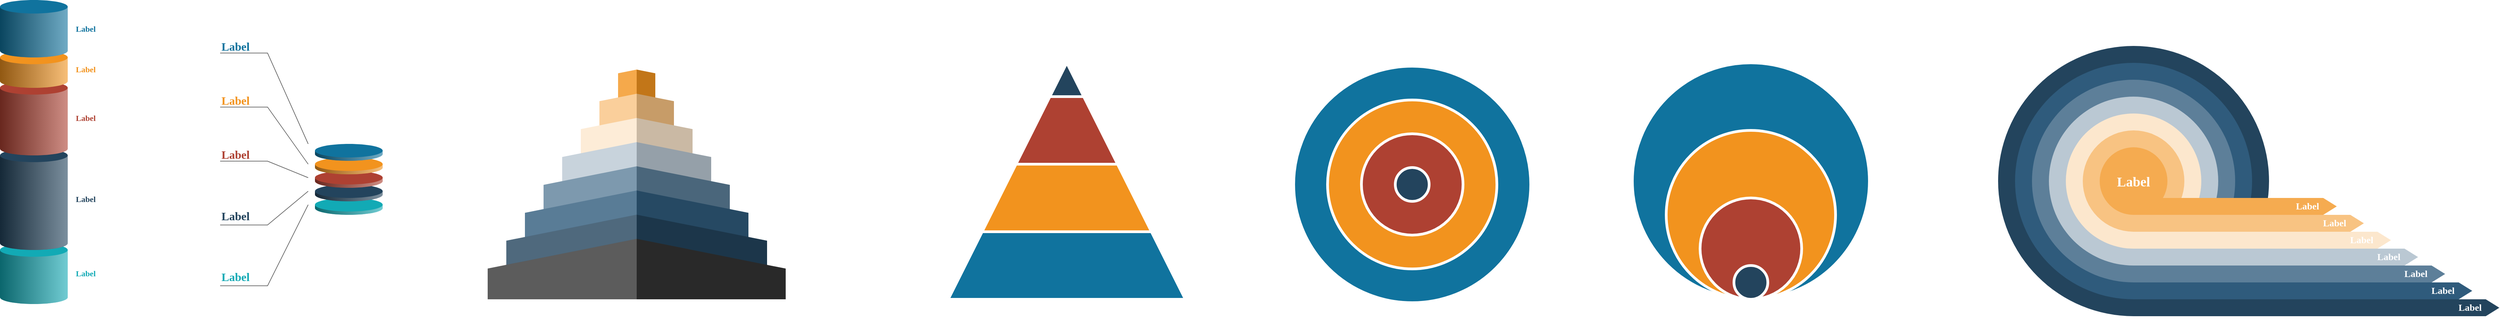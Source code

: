<mxfile version="20.0.1" type="device"><diagram id="7GRZNPqVlApApfF_GkvF" name="Page-1"><mxGraphModel dx="2293" dy="638" grid="1" gridSize="10" guides="1" tooltips="1" connect="1" arrows="1" fold="1" page="1" pageScale="1" pageWidth="1169" pageHeight="827" math="0" shadow="0"><root><mxCell id="0"/><mxCell id="1" parent="0"/><mxCell id="I9MGEZmgRZuABhGewhuA-1" value="" style="ellipse;html=1;strokeWidth=4;fillColor=#10739E;strokeColor=#ffffff;shadow=0;fontSize=10;fontColor=#FFFFFF;align=center;fontStyle=0;whiteSpace=wrap;spacing=10;sketch=0;fontFamily=Verdana;" vertex="1" parent="1"><mxGeometry x="810" y="475" width="350" height="350" as="geometry"/></mxCell><mxCell id="I9MGEZmgRZuABhGewhuA-2" value="" style="ellipse;html=1;strokeWidth=4;fillColor=#F2931E;strokeColor=#ffffff;shadow=0;fontSize=10;fontColor=#FFFFFF;align=center;fontStyle=0;whiteSpace=wrap;spacing=10;sketch=0;fontFamily=Verdana;" vertex="1" parent="1"><mxGeometry x="860" y="525" width="250" height="250" as="geometry"/></mxCell><mxCell id="I9MGEZmgRZuABhGewhuA-3" value="" style="ellipse;html=1;strokeWidth=4;fillColor=#AE4132;strokeColor=#ffffff;shadow=0;fontSize=10;fontColor=#FFFFFF;align=center;fontStyle=0;whiteSpace=wrap;spacing=10;sketch=0;fontFamily=Verdana;" vertex="1" parent="1"><mxGeometry x="910" y="575" width="150" height="150" as="geometry"/></mxCell><mxCell id="I9MGEZmgRZuABhGewhuA-4" value="" style="ellipse;html=1;strokeWidth=4;fillColor=#23445D;strokeColor=#ffffff;shadow=0;fontSize=10;fontColor=#FFFFFF;align=center;fontStyle=0;whiteSpace=wrap;spacing=10;sketch=0;fontFamily=Verdana;" vertex="1" parent="1"><mxGeometry x="960" y="625" width="50" height="50" as="geometry"/></mxCell><mxCell id="I9MGEZmgRZuABhGewhuA-5" value="" style="ellipse;html=1;strokeWidth=4;fillColor=#10739E;strokeColor=#ffffff;shadow=0;fontSize=10;fontColor=#FFFFFF;align=center;fontStyle=0;whiteSpace=wrap;spacing=10;sketch=0;fontFamily=Verdana;" vertex="1" parent="1"><mxGeometry x="1310" y="470" width="350" height="350" as="geometry"/></mxCell><mxCell id="I9MGEZmgRZuABhGewhuA-6" value="" style="ellipse;html=1;strokeWidth=4;fillColor=#F2931E;strokeColor=#ffffff;shadow=0;fontSize=10;fontColor=#FFFFFF;align=center;fontStyle=0;whiteSpace=wrap;spacing=10;sketch=0;fontFamily=Verdana;" vertex="1" parent="1"><mxGeometry x="1360" y="570" width="250" height="250" as="geometry"/></mxCell><mxCell id="I9MGEZmgRZuABhGewhuA-7" value="" style="ellipse;html=1;strokeWidth=4;fillColor=#AE4132;strokeColor=#ffffff;shadow=0;fontSize=10;fontColor=#FFFFFF;align=center;fontStyle=0;whiteSpace=wrap;spacing=10;sketch=0;fontFamily=Verdana;" vertex="1" parent="1"><mxGeometry x="1410" y="670" width="150" height="150" as="geometry"/></mxCell><mxCell id="I9MGEZmgRZuABhGewhuA-8" value="" style="ellipse;html=1;strokeWidth=4;fillColor=#23445D;strokeColor=#ffffff;shadow=0;fontSize=10;fontColor=#FFFFFF;align=center;fontStyle=0;whiteSpace=wrap;spacing=10;sketch=0;fontFamily=Verdana;" vertex="1" parent="1"><mxGeometry x="1460" y="770" width="50" height="50" as="geometry"/></mxCell><mxCell id="I9MGEZmgRZuABhGewhuA-9" value="" style="group" vertex="1" connectable="0" parent="1"><mxGeometry x="-380" y="480" width="440" height="340" as="geometry"/></mxCell><mxCell id="I9MGEZmgRZuABhGewhuA-10" value="" style="html=1;shape=mxgraph.infographic.pyramidStep;fillColor=#F2931E;strokeColor=none;shadow=0;sketch=0;fontFamily=Verdana;fontSize=12;fontColor=#FFFFFF;" vertex="1" parent="I9MGEZmgRZuABhGewhuA-9"><mxGeometry x="192.5" width="55" height="340.0" as="geometry"/></mxCell><mxCell id="I9MGEZmgRZuABhGewhuA-11" value="" style="html=1;shape=mxgraph.infographic.pyramidStep;fillColor=#F8C382;strokeColor=none;shadow=0;sketch=0;fontFamily=Verdana;fontSize=12;fontColor=#FFFFFF;" vertex="1" parent="I9MGEZmgRZuABhGewhuA-9"><mxGeometry x="165" y="35.789" width="110" height="304.211" as="geometry"/></mxCell><mxCell id="I9MGEZmgRZuABhGewhuA-12" value="" style="html=1;shape=mxgraph.infographic.pyramidStep;fillColor=#FCE7CD;strokeColor=none;shadow=0;sketch=0;fontFamily=Verdana;fontSize=12;fontColor=#FFFFFF;" vertex="1" parent="I9MGEZmgRZuABhGewhuA-9"><mxGeometry x="137.5" y="71.579" width="165" height="268.421" as="geometry"/></mxCell><mxCell id="I9MGEZmgRZuABhGewhuA-13" value="" style="html=1;shape=mxgraph.infographic.pyramidStep;fillColor=#BAC8D3;strokeColor=none;shadow=0;sketch=0;fontFamily=Verdana;fontSize=12;fontColor=#FFFFFF;" vertex="1" parent="I9MGEZmgRZuABhGewhuA-9"><mxGeometry x="110" y="107.368" width="220" height="232.632" as="geometry"/></mxCell><mxCell id="I9MGEZmgRZuABhGewhuA-14" value="" style="html=1;shape=mxgraph.infographic.pyramidStep;fillColor=#5D7F99;strokeColor=none;shadow=0;sketch=0;fontFamily=Verdana;fontSize=12;fontColor=#FFFFFF;" vertex="1" parent="I9MGEZmgRZuABhGewhuA-9"><mxGeometry x="82.5" y="143.158" width="275" height="196.842" as="geometry"/></mxCell><mxCell id="I9MGEZmgRZuABhGewhuA-15" value="" style="html=1;shape=mxgraph.infographic.pyramidStep;fillColor=#2F5B7C;strokeColor=none;shadow=0;sketch=0;fontFamily=Verdana;fontSize=12;fontColor=#FFFFFF;" vertex="1" parent="I9MGEZmgRZuABhGewhuA-9"><mxGeometry x="55" y="178.947" width="330" height="161.053" as="geometry"/></mxCell><mxCell id="I9MGEZmgRZuABhGewhuA-16" value="" style="html=1;shape=mxgraph.infographic.pyramidStep;fillColor=#23445D;strokeColor=none;shadow=0;sketch=0;fontFamily=Verdana;fontSize=12;fontColor=#FFFFFF;" vertex="1" parent="I9MGEZmgRZuABhGewhuA-9"><mxGeometry x="27.5" y="214.737" width="385" height="125.263" as="geometry"/></mxCell><mxCell id="I9MGEZmgRZuABhGewhuA-17" value="" style="html=1;shape=mxgraph.infographic.pyramidStep;fillColor=#333333;strokeColor=none;shadow=0;sketch=0;fontFamily=Verdana;fontSize=12;fontColor=#FFFFFF;" vertex="1" parent="I9MGEZmgRZuABhGewhuA-9"><mxGeometry y="250.526" width="440" height="89.474" as="geometry"/></mxCell><mxCell id="I9MGEZmgRZuABhGewhuA-18" value="" style="triangle;direction=north;strokeWidth=4;html=1;fillColor=#10739E;strokeColor=#ffffff;shadow=0;fontSize=10;fontColor=#FFFFFF;align=center;fontStyle=0;whiteSpace=wrap;spacing=10;sketch=0;fontFamily=Verdana;" vertex="1" parent="1"><mxGeometry x="300" y="470" width="350" height="350" as="geometry"/></mxCell><mxCell id="I9MGEZmgRZuABhGewhuA-19" value="" style="triangle;direction=north;strokeWidth=4;html=1;fillColor=#F2931E;strokeColor=#ffffff;shadow=0;fontSize=10;fontColor=#FFFFFF;align=center;fontStyle=0;whiteSpace=wrap;spacing=10;sketch=0;fontFamily=Verdana;" vertex="1" parent="1"><mxGeometry x="350" y="470" width="250" height="250" as="geometry"/></mxCell><mxCell id="I9MGEZmgRZuABhGewhuA-20" value="" style="triangle;direction=north;strokeWidth=4;html=1;fillColor=#AE4132;strokeColor=#ffffff;shadow=0;fontSize=10;fontColor=#FFFFFF;align=center;fontStyle=0;whiteSpace=wrap;spacing=10;sketch=0;fontFamily=Verdana;" vertex="1" parent="1"><mxGeometry x="400" y="470" width="150" height="150" as="geometry"/></mxCell><mxCell id="I9MGEZmgRZuABhGewhuA-21" value="" style="triangle;direction=north;strokeWidth=4;html=1;fillColor=#23445D;strokeColor=#ffffff;shadow=0;fontSize=10;fontColor=#FFFFFF;align=center;fontStyle=0;whiteSpace=wrap;spacing=10;sketch=0;fontFamily=Verdana;" vertex="1" parent="1"><mxGeometry x="450" y="470" width="50" height="50" as="geometry"/></mxCell><mxCell id="I9MGEZmgRZuABhGewhuA-22" value="Label" style="verticalLabelPosition=middle;verticalAlign=middle;html=1;shape=mxgraph.infographic.cylinder;fillColor=#12AAB5;strokeColor=none;shadow=0;align=left;labelPosition=right;spacingLeft=10;fontStyle=1;fontColor=#12AAB5;sketch=0;fontFamily=Verdana;fontSize=12;" vertex="1" parent="1"><mxGeometry x="-1100" y="737" width="100" height="90" as="geometry"/></mxCell><mxCell id="I9MGEZmgRZuABhGewhuA-23" value="Label" style="verticalLabelPosition=middle;verticalAlign=middle;html=1;shape=mxgraph.infographic.cylinder;fillColor=#23445D;strokeColor=none;shadow=0;align=left;labelPosition=right;spacingLeft=10;fontStyle=1;fontColor=#23445D;sketch=0;fontFamily=Verdana;fontSize=12;" vertex="1" parent="1"><mxGeometry x="-1100" y="597" width="100" height="150" as="geometry"/></mxCell><mxCell id="I9MGEZmgRZuABhGewhuA-24" value="Label" style="verticalLabelPosition=middle;verticalAlign=middle;html=1;shape=mxgraph.infographic.cylinder;fillColor=#AE4132;strokeColor=none;shadow=0;align=left;labelPosition=right;spacingLeft=10;fontStyle=1;fontColor=#AE4132;sketch=0;fontFamily=Verdana;fontSize=12;" vertex="1" parent="1"><mxGeometry x="-1100" y="497" width="100" height="110" as="geometry"/></mxCell><mxCell id="I9MGEZmgRZuABhGewhuA-25" value="Label" style="verticalLabelPosition=middle;verticalAlign=middle;html=1;shape=mxgraph.infographic.cylinder;fillColor=#F2931E;strokeColor=none;shadow=0;align=left;labelPosition=right;spacingLeft=10;fontStyle=1;fontColor=#F2931E;sketch=0;fontFamily=Verdana;fontSize=12;" vertex="1" parent="1"><mxGeometry x="-1100" y="452" width="100" height="55" as="geometry"/></mxCell><mxCell id="I9MGEZmgRZuABhGewhuA-26" value="Label" style="verticalLabelPosition=middle;verticalAlign=middle;html=1;shape=mxgraph.infographic.cylinder;fillColor=#10739E;strokeColor=none;shadow=0;align=left;labelPosition=right;spacingLeft=10;fontStyle=1;fontColor=#10739E;sketch=0;fontFamily=Verdana;fontSize=12;" vertex="1" parent="1"><mxGeometry x="-1100" y="377" width="100" height="85" as="geometry"/></mxCell><mxCell id="I9MGEZmgRZuABhGewhuA-27" value="" style="verticalLabelPosition=middle;verticalAlign=middle;html=1;shape=mxgraph.infographic.cylinder;fillColor=#12AAB5;strokeColor=none;shadow=0;align=left;labelPosition=right;spacingLeft=10;fontStyle=1;fontColor=#12AAB5;sketch=0;fontFamily=Verdana;fontSize=12;" vertex="1" parent="1"><mxGeometry x="-635" y="670" width="100" height="25" as="geometry"/></mxCell><mxCell id="I9MGEZmgRZuABhGewhuA-28" value="" style="verticalLabelPosition=middle;verticalAlign=middle;html=1;shape=mxgraph.infographic.cylinder;fillColor=#23445D;strokeColor=none;shadow=0;align=left;labelPosition=right;spacingLeft=10;fontStyle=1;fontColor=#23445D;sketch=0;fontFamily=Verdana;fontSize=12;" vertex="1" parent="1"><mxGeometry x="-635" y="650" width="100" height="25" as="geometry"/></mxCell><mxCell id="I9MGEZmgRZuABhGewhuA-29" value="" style="verticalLabelPosition=middle;verticalAlign=middle;html=1;shape=mxgraph.infographic.cylinder;fillColor=#AE4132;strokeColor=none;shadow=0;align=left;labelPosition=right;spacingLeft=10;fontStyle=1;fontColor=#AE4132;sketch=0;fontFamily=Verdana;fontSize=12;" vertex="1" parent="1"><mxGeometry x="-635" y="630" width="100" height="25" as="geometry"/></mxCell><mxCell id="I9MGEZmgRZuABhGewhuA-30" value="" style="verticalLabelPosition=middle;verticalAlign=middle;html=1;shape=mxgraph.infographic.cylinder;fillColor=#F2931E;strokeColor=none;shadow=0;align=left;labelPosition=right;spacingLeft=10;fontStyle=1;fontColor=#F2931E;sketch=0;fontFamily=Verdana;fontSize=12;" vertex="1" parent="1"><mxGeometry x="-635" y="610" width="100" height="25" as="geometry"/></mxCell><mxCell id="I9MGEZmgRZuABhGewhuA-31" value="" style="verticalLabelPosition=middle;verticalAlign=middle;html=1;shape=mxgraph.infographic.cylinder;fillColor=#10739E;strokeColor=none;shadow=0;align=left;labelPosition=right;spacingLeft=10;fontStyle=1;fontColor=#10739E;sketch=0;fontFamily=Verdana;fontSize=12;" vertex="1" parent="1"><mxGeometry x="-635" y="590" width="100" height="25" as="geometry"/></mxCell><mxCell id="I9MGEZmgRZuABhGewhuA-32" value="Label" style="strokeWidth=1;shadow=0;dashed=0;align=center;html=1;shape=mxgraph.mockup.text.callout;linkText=;textSize=17;textColor=#666666;callDir=NW;callStyle=line;fontSize=17;fontColor=#10739E;align=left;verticalAlign=top;strokeColor=#666666;fillColor=#4D9900;flipV=0;fontStyle=1;sketch=0;fontFamily=Verdana;" vertex="1" parent="1"><mxGeometry x="-775" y="430" width="130" height="160" as="geometry"/></mxCell><mxCell id="I9MGEZmgRZuABhGewhuA-33" value="Label" style="strokeWidth=1;shadow=0;dashed=0;align=center;html=1;shape=mxgraph.mockup.text.callout;linkText=;textSize=17;textColor=#666666;callDir=NW;callStyle=line;fontSize=17;fontColor=#F2931E;align=left;verticalAlign=top;strokeColor=#666666;fillColor=#4D9900;flipV=0;fontStyle=1;sketch=0;fontFamily=Verdana;" vertex="1" parent="1"><mxGeometry x="-775" y="510" width="130" height="110" as="geometry"/></mxCell><mxCell id="I9MGEZmgRZuABhGewhuA-34" value="Label" style="strokeWidth=1;shadow=0;dashed=0;align=center;html=1;shape=mxgraph.mockup.text.callout;linkText=;textSize=17;textColor=#666666;callDir=NW;callStyle=line;fontSize=17;fontColor=#AE4132;align=left;verticalAlign=top;strokeColor=#666666;fillColor=#4D9900;flipV=0;fontStyle=1;sketch=0;fontFamily=Verdana;" vertex="1" parent="1"><mxGeometry x="-775" y="590" width="130" height="50" as="geometry"/></mxCell><mxCell id="I9MGEZmgRZuABhGewhuA-35" value="Label" style="strokeWidth=1;shadow=0;dashed=0;align=center;html=1;shape=mxgraph.mockup.text.callout;linkText=;textSize=17;textColor=#666666;callDir=SW;callStyle=line;fontSize=17;fontColor=#23445D;align=left;verticalAlign=bottom;strokeColor=#666666;fillColor=#4D9900;flipV=0;fontStyle=1;sketch=0;fontFamily=Verdana;" vertex="1" parent="1"><mxGeometry x="-775" y="660" width="130" height="50" as="geometry"/></mxCell><mxCell id="I9MGEZmgRZuABhGewhuA-36" value="Label" style="strokeWidth=1;shadow=0;dashed=0;align=center;html=1;shape=mxgraph.mockup.text.callout;linkText=;textSize=17;textColor=#666666;callDir=SW;callStyle=line;fontSize=17;fontColor=#12AAB5;align=left;verticalAlign=bottom;strokeColor=#666666;fillColor=#4D9900;flipV=0;fontStyle=1;sketch=0;fontFamily=Verdana;" vertex="1" parent="1"><mxGeometry x="-775" y="680" width="130" height="120" as="geometry"/></mxCell><mxCell id="I9MGEZmgRZuABhGewhuA-37" value="Lorem ipsum dolor sit amet, consectetur adipisicing elit, sed do eiusmod tempor incididunt ut labore et dolore magna aliqua." style="rounded=0;whiteSpace=wrap;shadow=0;strokeColor=none;strokeWidth=6;fillColor=none;fontSize=12;align=right;html=1;sketch=0;fontFamily=Verdana;fontColor=#FFFFFF;" vertex="1" parent="1"><mxGeometry x="-950" y="460" width="240" height="50" as="geometry"/></mxCell><mxCell id="I9MGEZmgRZuABhGewhuA-38" value="Lorem ipsum dolor sit amet, consectetur adipisicing elit, sed do eiusmod tempor incididunt ut labore et dolore magna aliqua." style="rounded=0;whiteSpace=wrap;shadow=0;strokeColor=none;strokeWidth=6;fillColor=none;fontSize=12;align=right;html=1;sketch=0;fontFamily=Verdana;fontColor=#FFFFFF;" vertex="1" parent="1"><mxGeometry x="-950" y="540" width="240" height="50" as="geometry"/></mxCell><mxCell id="I9MGEZmgRZuABhGewhuA-39" value="Lorem ipsum dolor sit amet, consectetur adipisicing elit, sed do eiusmod tempor incididunt ut labore et dolore magna aliqua." style="rounded=0;whiteSpace=wrap;shadow=0;strokeColor=none;strokeWidth=6;fillColor=none;fontSize=12;align=right;html=1;sketch=0;fontFamily=Verdana;fontColor=#FFFFFF;" vertex="1" parent="1"><mxGeometry x="-950" y="620" width="240" height="50" as="geometry"/></mxCell><mxCell id="I9MGEZmgRZuABhGewhuA-40" value="Lorem ipsum dolor sit amet, consectetur adipisicing elit, sed do eiusmod tempor incididunt ut labore et dolore magna aliqua." style="rounded=0;whiteSpace=wrap;shadow=0;strokeColor=none;strokeWidth=6;fillColor=none;fontSize=12;align=right;html=1;sketch=0;fontFamily=Verdana;fontColor=#FFFFFF;" vertex="1" parent="1"><mxGeometry x="-950" y="720" width="240" height="50" as="geometry"/></mxCell><mxCell id="I9MGEZmgRZuABhGewhuA-41" value="Lorem ipsum dolor sit amet, consectetur adipisicing elit, sed do eiusmod tempor incididunt ut labore et dolore magna aliqua." style="rounded=0;whiteSpace=wrap;shadow=0;strokeColor=none;strokeWidth=6;fillColor=none;fontSize=12;align=right;html=1;sketch=0;fontFamily=Verdana;fontColor=#FFFFFF;" vertex="1" parent="1"><mxGeometry x="-950" y="810" width="240" height="50" as="geometry"/></mxCell><mxCell id="I9MGEZmgRZuABhGewhuA-42" value="" style="ellipse;html=1;strokeWidth=4;fillColor=#23445D;strokeColor=none;shadow=0;fontSize=10;fontColor=#FFFFFF;align=center;fontStyle=0;whiteSpace=wrap;spacing=10;sketch=0;fontFamily=Verdana;" vertex="1" parent="1"><mxGeometry x="1850" y="445" width="400" height="400" as="geometry"/></mxCell><mxCell id="I9MGEZmgRZuABhGewhuA-43" value="" style="ellipse;html=1;strokeWidth=4;fillColor=#2F5B7C;strokeColor=none;shadow=0;fontSize=10;fontColor=#FFFFFF;align=center;fontStyle=0;whiteSpace=wrap;spacing=10;sketch=0;fontFamily=Verdana;" vertex="1" parent="1"><mxGeometry x="1875" y="470" width="350" height="350" as="geometry"/></mxCell><mxCell id="I9MGEZmgRZuABhGewhuA-44" value="" style="ellipse;html=1;strokeWidth=4;fillColor=#5D7F99;strokeColor=none;shadow=0;fontSize=10;fontColor=#FFFFFF;align=center;fontStyle=0;whiteSpace=wrap;spacing=10;sketch=0;fontFamily=Verdana;" vertex="1" parent="1"><mxGeometry x="1900" y="495" width="300" height="300" as="geometry"/></mxCell><mxCell id="I9MGEZmgRZuABhGewhuA-45" value="" style="ellipse;html=1;strokeWidth=4;fillColor=#BAC8D3;strokeColor=none;shadow=0;fontSize=10;fontColor=#FFFFFF;align=center;fontStyle=0;whiteSpace=wrap;spacing=10;sketch=0;fontFamily=Verdana;" vertex="1" parent="1"><mxGeometry x="1925" y="520" width="250" height="250" as="geometry"/></mxCell><mxCell id="I9MGEZmgRZuABhGewhuA-46" value="" style="ellipse;html=1;strokeWidth=4;fillColor=#FCE7CD;strokeColor=none;shadow=0;fontSize=10;fontColor=#FFFFFF;align=center;fontStyle=0;whiteSpace=wrap;spacing=10;sketch=0;fontFamily=Verdana;" vertex="1" parent="1"><mxGeometry x="1950" y="545" width="200" height="200" as="geometry"/></mxCell><mxCell id="I9MGEZmgRZuABhGewhuA-47" value="" style="ellipse;html=1;strokeWidth=4;fillColor=#F8C382;strokeColor=none;shadow=0;fontSize=10;fontColor=#FFFFFF;align=center;fontStyle=0;whiteSpace=wrap;spacing=10;sketch=0;fontFamily=Verdana;" vertex="1" parent="1"><mxGeometry x="1975" y="570" width="150" height="150" as="geometry"/></mxCell><mxCell id="I9MGEZmgRZuABhGewhuA-48" value="Label" style="ellipse;html=1;strokeWidth=4;fillColor=#F5AB50;strokeColor=none;shadow=0;fontSize=20;fontColor=#FFFFFF;align=center;fontStyle=1;whiteSpace=wrap;spacing=10;sketch=0;fontFamily=Verdana;" vertex="1" parent="1"><mxGeometry x="2000" y="595" width="100" height="100" as="geometry"/></mxCell><mxCell id="I9MGEZmgRZuABhGewhuA-49" value="Label" style="html=1;shape=mxgraph.infographic.ribbonSimple;notch1=0;notch2=20;fillColor=#F5AB50;strokeColor=none;align=right;verticalAlign=middle;fontColor=#ffffff;fontSize=14;fontStyle=1;shadow=0;spacingRight=25;sketch=0;fontFamily=Verdana;" vertex="1" parent="1"><mxGeometry x="2050" y="670" width="300" height="25" as="geometry"/></mxCell><mxCell id="I9MGEZmgRZuABhGewhuA-50" value="Label" style="html=1;shape=mxgraph.infographic.ribbonSimple;notch1=0;notch2=20;fillColor=#F8C382;strokeColor=none;align=right;verticalAlign=middle;fontColor=#ffffff;fontSize=14;fontStyle=1;shadow=0;spacingRight=25;sketch=0;fontFamily=Verdana;" vertex="1" parent="1"><mxGeometry x="2050" y="695" width="340" height="25" as="geometry"/></mxCell><mxCell id="I9MGEZmgRZuABhGewhuA-51" value="Label" style="html=1;shape=mxgraph.infographic.ribbonSimple;notch1=0;notch2=20;fillColor=#FCE7CD;strokeColor=none;align=right;verticalAlign=middle;fontColor=#ffffff;fontSize=14;fontStyle=1;shadow=0;spacingRight=25;sketch=0;fontFamily=Verdana;" vertex="1" parent="1"><mxGeometry x="2050" y="720" width="380" height="25" as="geometry"/></mxCell><mxCell id="I9MGEZmgRZuABhGewhuA-52" value="Label" style="html=1;shape=mxgraph.infographic.ribbonSimple;notch1=0;notch2=20;fillColor=#BAC8D3;strokeColor=none;align=right;verticalAlign=middle;fontColor=#ffffff;fontSize=14;fontStyle=1;shadow=0;spacingRight=25;sketch=0;fontFamily=Verdana;" vertex="1" parent="1"><mxGeometry x="2050" y="745" width="420" height="25" as="geometry"/></mxCell><mxCell id="I9MGEZmgRZuABhGewhuA-53" value="Label" style="html=1;shape=mxgraph.infographic.ribbonSimple;notch1=0;notch2=20;fillColor=#5D7F99;strokeColor=none;align=right;verticalAlign=middle;fontColor=#ffffff;fontSize=14;fontStyle=1;shadow=0;spacingRight=25;sketch=0;fontFamily=Verdana;" vertex="1" parent="1"><mxGeometry x="2050" y="770" width="460" height="25" as="geometry"/></mxCell><mxCell id="I9MGEZmgRZuABhGewhuA-54" value="Label" style="html=1;shape=mxgraph.infographic.ribbonSimple;notch1=0;notch2=20;fillColor=#2F5B7C;strokeColor=none;align=right;verticalAlign=middle;fontColor=#ffffff;fontSize=14;fontStyle=1;shadow=0;spacingRight=25;sketch=0;fontFamily=Verdana;" vertex="1" parent="1"><mxGeometry x="2050" y="795" width="500" height="25" as="geometry"/></mxCell><mxCell id="I9MGEZmgRZuABhGewhuA-55" value="Label" style="html=1;shape=mxgraph.infographic.ribbonSimple;notch1=0;notch2=20;fillColor=#23445D;strokeColor=none;align=right;verticalAlign=middle;fontColor=#ffffff;fontSize=14;fontStyle=1;shadow=0;spacingRight=25;sketch=0;fontFamily=Verdana;" vertex="1" parent="1"><mxGeometry x="2050" y="820" width="540" height="25" as="geometry"/></mxCell></root></mxGraphModel></diagram></mxfile>